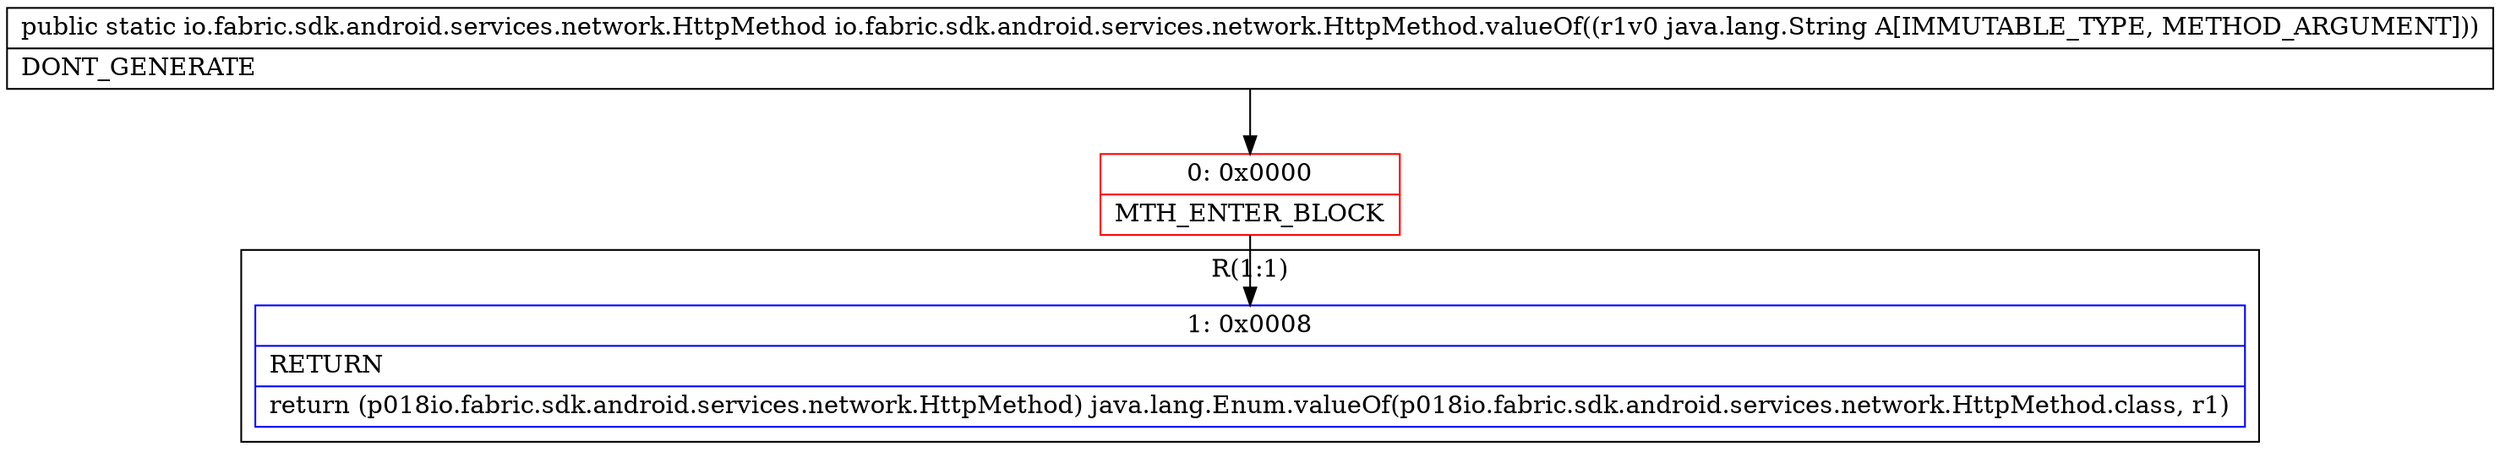 digraph "CFG forio.fabric.sdk.android.services.network.HttpMethod.valueOf(Ljava\/lang\/String;)Lio\/fabric\/sdk\/android\/services\/network\/HttpMethod;" {
subgraph cluster_Region_1038171832 {
label = "R(1:1)";
node [shape=record,color=blue];
Node_1 [shape=record,label="{1\:\ 0x0008|RETURN\l|return (p018io.fabric.sdk.android.services.network.HttpMethod) java.lang.Enum.valueOf(p018io.fabric.sdk.android.services.network.HttpMethod.class, r1)\l}"];
}
Node_0 [shape=record,color=red,label="{0\:\ 0x0000|MTH_ENTER_BLOCK\l}"];
MethodNode[shape=record,label="{public static io.fabric.sdk.android.services.network.HttpMethod io.fabric.sdk.android.services.network.HttpMethod.valueOf((r1v0 java.lang.String A[IMMUTABLE_TYPE, METHOD_ARGUMENT]))  | DONT_GENERATE\l}"];
MethodNode -> Node_0;
Node_0 -> Node_1;
}

